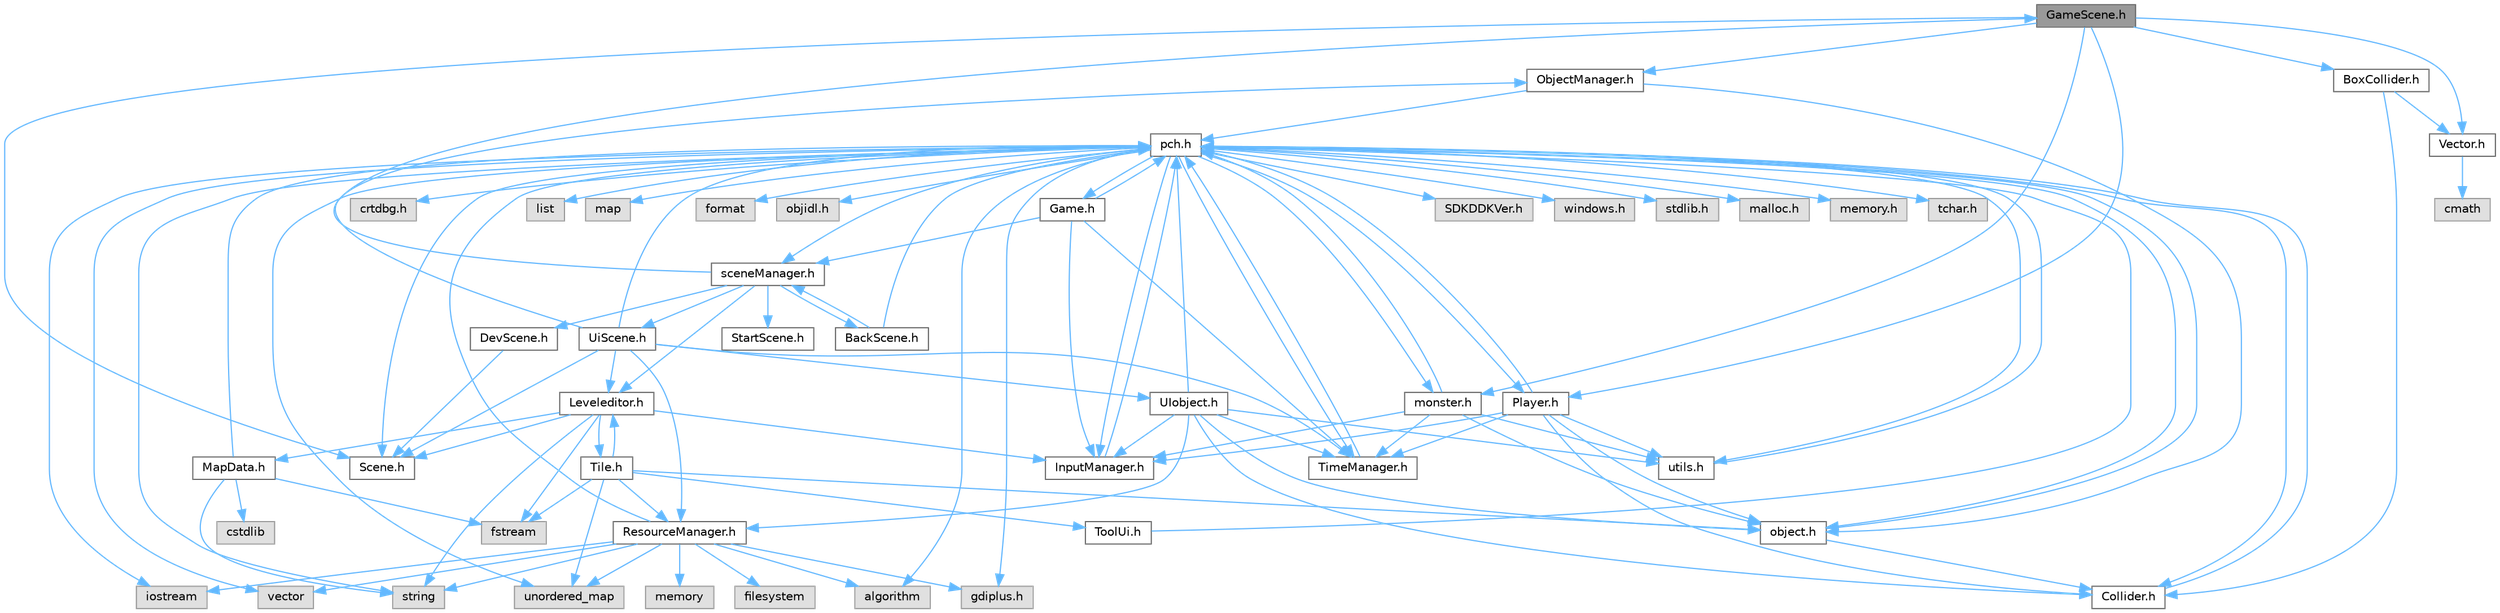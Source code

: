 digraph "GameScene.h"
{
 // LATEX_PDF_SIZE
  bgcolor="transparent";
  edge [fontname=Helvetica,fontsize=10,labelfontname=Helvetica,labelfontsize=10];
  node [fontname=Helvetica,fontsize=10,shape=box,height=0.2,width=0.4];
  Node1 [id="Node000001",label="GameScene.h",height=0.2,width=0.4,color="gray40", fillcolor="grey60", style="filled", fontcolor="black",tooltip=" "];
  Node1 -> Node2 [id="edge1_Node000001_Node000002",color="steelblue1",style="solid",tooltip=" "];
  Node2 [id="Node000002",label="Scene.h",height=0.2,width=0.4,color="grey40", fillcolor="white", style="filled",URL="$_scene_8h.html",tooltip=" "];
  Node1 -> Node3 [id="edge2_Node000001_Node000003",color="steelblue1",style="solid",tooltip=" "];
  Node3 [id="Node000003",label="Vector.h",height=0.2,width=0.4,color="grey40", fillcolor="white", style="filled",URL="$_vector_8h.html",tooltip=" "];
  Node3 -> Node4 [id="edge3_Node000003_Node000004",color="steelblue1",style="solid",tooltip=" "];
  Node4 [id="Node000004",label="cmath",height=0.2,width=0.4,color="grey60", fillcolor="#E0E0E0", style="filled",tooltip=" "];
  Node1 -> Node5 [id="edge4_Node000001_Node000005",color="steelblue1",style="solid",tooltip=" "];
  Node5 [id="Node000005",label="ObjectManager.h",height=0.2,width=0.4,color="grey40", fillcolor="white", style="filled",URL="$_object_manager_8h.html",tooltip=" "];
  Node5 -> Node6 [id="edge5_Node000005_Node000006",color="steelblue1",style="solid",tooltip=" "];
  Node6 [id="Node000006",label="pch.h",height=0.2,width=0.4,color="grey40", fillcolor="white", style="filled",URL="$pch_8h.html",tooltip=" "];
  Node6 -> Node7 [id="edge6_Node000006_Node000007",color="steelblue1",style="solid",tooltip=" "];
  Node7 [id="Node000007",label="SDKDDKVer.h",height=0.2,width=0.4,color="grey60", fillcolor="#E0E0E0", style="filled",tooltip=" "];
  Node6 -> Node8 [id="edge7_Node000006_Node000008",color="steelblue1",style="solid",tooltip=" "];
  Node8 [id="Node000008",label="windows.h",height=0.2,width=0.4,color="grey60", fillcolor="#E0E0E0", style="filled",tooltip=" "];
  Node6 -> Node9 [id="edge8_Node000006_Node000009",color="steelblue1",style="solid",tooltip=" "];
  Node9 [id="Node000009",label="stdlib.h",height=0.2,width=0.4,color="grey60", fillcolor="#E0E0E0", style="filled",tooltip=" "];
  Node6 -> Node10 [id="edge9_Node000006_Node000010",color="steelblue1",style="solid",tooltip=" "];
  Node10 [id="Node000010",label="malloc.h",height=0.2,width=0.4,color="grey60", fillcolor="#E0E0E0", style="filled",tooltip=" "];
  Node6 -> Node11 [id="edge10_Node000006_Node000011",color="steelblue1",style="solid",tooltip=" "];
  Node11 [id="Node000011",label="memory.h",height=0.2,width=0.4,color="grey60", fillcolor="#E0E0E0", style="filled",tooltip=" "];
  Node6 -> Node12 [id="edge11_Node000006_Node000012",color="steelblue1",style="solid",tooltip=" "];
  Node12 [id="Node000012",label="tchar.h",height=0.2,width=0.4,color="grey60", fillcolor="#E0E0E0", style="filled",tooltip=" "];
  Node6 -> Node13 [id="edge12_Node000006_Node000013",color="steelblue1",style="solid",tooltip=" "];
  Node13 [id="Node000013",label="crtdbg.h",height=0.2,width=0.4,color="grey60", fillcolor="#E0E0E0", style="filled",tooltip=" "];
  Node6 -> Node14 [id="edge13_Node000006_Node000014",color="steelblue1",style="solid",tooltip=" "];
  Node14 [id="Node000014",label="iostream",height=0.2,width=0.4,color="grey60", fillcolor="#E0E0E0", style="filled",tooltip=" "];
  Node6 -> Node15 [id="edge14_Node000006_Node000015",color="steelblue1",style="solid",tooltip=" "];
  Node15 [id="Node000015",label="vector",height=0.2,width=0.4,color="grey60", fillcolor="#E0E0E0", style="filled",tooltip=" "];
  Node6 -> Node16 [id="edge15_Node000006_Node000016",color="steelblue1",style="solid",tooltip=" "];
  Node16 [id="Node000016",label="string",height=0.2,width=0.4,color="grey60", fillcolor="#E0E0E0", style="filled",tooltip=" "];
  Node6 -> Node17 [id="edge16_Node000006_Node000017",color="steelblue1",style="solid",tooltip=" "];
  Node17 [id="Node000017",label="list",height=0.2,width=0.4,color="grey60", fillcolor="#E0E0E0", style="filled",tooltip=" "];
  Node6 -> Node18 [id="edge17_Node000006_Node000018",color="steelblue1",style="solid",tooltip=" "];
  Node18 [id="Node000018",label="map",height=0.2,width=0.4,color="grey60", fillcolor="#E0E0E0", style="filled",tooltip=" "];
  Node6 -> Node19 [id="edge18_Node000006_Node000019",color="steelblue1",style="solid",tooltip=" "];
  Node19 [id="Node000019",label="unordered_map",height=0.2,width=0.4,color="grey60", fillcolor="#E0E0E0", style="filled",tooltip=" "];
  Node6 -> Node20 [id="edge19_Node000006_Node000020",color="steelblue1",style="solid",tooltip=" "];
  Node20 [id="Node000020",label="algorithm",height=0.2,width=0.4,color="grey60", fillcolor="#E0E0E0", style="filled",tooltip=" "];
  Node6 -> Node21 [id="edge20_Node000006_Node000021",color="steelblue1",style="solid",tooltip=" "];
  Node21 [id="Node000021",label="format",height=0.2,width=0.4,color="grey60", fillcolor="#E0E0E0", style="filled",tooltip=" "];
  Node6 -> Node22 [id="edge21_Node000006_Node000022",color="steelblue1",style="solid",tooltip=" "];
  Node22 [id="Node000022",label="objidl.h",height=0.2,width=0.4,color="grey60", fillcolor="#E0E0E0", style="filled",tooltip=" "];
  Node6 -> Node23 [id="edge22_Node000006_Node000023",color="steelblue1",style="solid",tooltip=" "];
  Node23 [id="Node000023",label="gdiplus.h",height=0.2,width=0.4,color="grey60", fillcolor="#E0E0E0", style="filled",tooltip=" "];
  Node6 -> Node24 [id="edge23_Node000006_Node000024",color="steelblue1",style="solid",tooltip=" "];
  Node24 [id="Node000024",label="sceneManager.h",height=0.2,width=0.4,color="grey40", fillcolor="white", style="filled",URL="$scene_manager_8h.html",tooltip=" "];
  Node24 -> Node25 [id="edge24_Node000024_Node000025",color="steelblue1",style="solid",tooltip=" "];
  Node25 [id="Node000025",label="DevScene.h",height=0.2,width=0.4,color="grey40", fillcolor="white", style="filled",URL="$_dev_scene_8h.html",tooltip=" "];
  Node25 -> Node2 [id="edge25_Node000025_Node000002",color="steelblue1",style="solid",tooltip=" "];
  Node24 -> Node1 [id="edge26_Node000024_Node000001",color="steelblue1",style="solid",tooltip=" "];
  Node24 -> Node26 [id="edge27_Node000024_Node000026",color="steelblue1",style="solid",tooltip=" "];
  Node26 [id="Node000026",label="Leveleditor.h",height=0.2,width=0.4,color="grey40", fillcolor="white", style="filled",URL="$_leveleditor_8h.html",tooltip=" "];
  Node26 -> Node2 [id="edge28_Node000026_Node000002",color="steelblue1",style="solid",tooltip=" "];
  Node26 -> Node27 [id="edge29_Node000026_Node000027",color="steelblue1",style="solid",tooltip=" "];
  Node27 [id="Node000027",label="InputManager.h",height=0.2,width=0.4,color="grey40", fillcolor="white", style="filled",URL="$_input_manager_8h.html",tooltip=" "];
  Node27 -> Node6 [id="edge30_Node000027_Node000006",color="steelblue1",style="solid",tooltip=" "];
  Node26 -> Node28 [id="edge31_Node000026_Node000028",color="steelblue1",style="solid",tooltip=" "];
  Node28 [id="Node000028",label="MapData.h",height=0.2,width=0.4,color="grey40", fillcolor="white", style="filled",URL="$_map_data_8h.html",tooltip=" "];
  Node28 -> Node6 [id="edge32_Node000028_Node000006",color="steelblue1",style="solid",tooltip=" "];
  Node28 -> Node16 [id="edge33_Node000028_Node000016",color="steelblue1",style="solid",tooltip=" "];
  Node28 -> Node29 [id="edge34_Node000028_Node000029",color="steelblue1",style="solid",tooltip=" "];
  Node29 [id="Node000029",label="fstream",height=0.2,width=0.4,color="grey60", fillcolor="#E0E0E0", style="filled",tooltip=" "];
  Node28 -> Node30 [id="edge35_Node000028_Node000030",color="steelblue1",style="solid",tooltip=" "];
  Node30 [id="Node000030",label="cstdlib",height=0.2,width=0.4,color="grey60", fillcolor="#E0E0E0", style="filled",tooltip=" "];
  Node26 -> Node31 [id="edge36_Node000026_Node000031",color="steelblue1",style="solid",tooltip=" "];
  Node31 [id="Node000031",label="Tile.h",height=0.2,width=0.4,color="grey40", fillcolor="white", style="filled",URL="$_tile_8h.html",tooltip=" "];
  Node31 -> Node32 [id="edge37_Node000031_Node000032",color="steelblue1",style="solid",tooltip=" "];
  Node32 [id="Node000032",label="object.h",height=0.2,width=0.4,color="grey40", fillcolor="white", style="filled",URL="$object_8h.html",tooltip=" "];
  Node32 -> Node6 [id="edge38_Node000032_Node000006",color="steelblue1",style="solid",tooltip=" "];
  Node32 -> Node33 [id="edge39_Node000032_Node000033",color="steelblue1",style="solid",tooltip=" "];
  Node33 [id="Node000033",label="Collider.h",height=0.2,width=0.4,color="grey40", fillcolor="white", style="filled",URL="$_collider_8h.html",tooltip=" "];
  Node33 -> Node6 [id="edge40_Node000033_Node000006",color="steelblue1",style="solid",tooltip=" "];
  Node31 -> Node26 [id="edge41_Node000031_Node000026",color="steelblue1",style="solid",tooltip=" "];
  Node31 -> Node29 [id="edge42_Node000031_Node000029",color="steelblue1",style="solid",tooltip=" "];
  Node31 -> Node34 [id="edge43_Node000031_Node000034",color="steelblue1",style="solid",tooltip=" "];
  Node34 [id="Node000034",label="ResourceManager.h",height=0.2,width=0.4,color="grey40", fillcolor="white", style="filled",URL="$_resource_manager_8h.html",tooltip=" "];
  Node34 -> Node6 [id="edge44_Node000034_Node000006",color="steelblue1",style="solid",tooltip=" "];
  Node34 -> Node35 [id="edge45_Node000034_Node000035",color="steelblue1",style="solid",tooltip=" "];
  Node35 [id="Node000035",label="filesystem",height=0.2,width=0.4,color="grey60", fillcolor="#E0E0E0", style="filled",tooltip=" "];
  Node34 -> Node23 [id="edge46_Node000034_Node000023",color="steelblue1",style="solid",tooltip=" "];
  Node34 -> Node19 [id="edge47_Node000034_Node000019",color="steelblue1",style="solid",tooltip=" "];
  Node34 -> Node15 [id="edge48_Node000034_Node000015",color="steelblue1",style="solid",tooltip=" "];
  Node34 -> Node16 [id="edge49_Node000034_Node000016",color="steelblue1",style="solid",tooltip=" "];
  Node34 -> Node14 [id="edge50_Node000034_Node000014",color="steelblue1",style="solid",tooltip=" "];
  Node34 -> Node20 [id="edge51_Node000034_Node000020",color="steelblue1",style="solid",tooltip=" "];
  Node34 -> Node36 [id="edge52_Node000034_Node000036",color="steelblue1",style="solid",tooltip=" "];
  Node36 [id="Node000036",label="memory",height=0.2,width=0.4,color="grey60", fillcolor="#E0E0E0", style="filled",tooltip=" "];
  Node31 -> Node37 [id="edge53_Node000031_Node000037",color="steelblue1",style="solid",tooltip=" "];
  Node37 [id="Node000037",label="ToolUi.h",height=0.2,width=0.4,color="grey40", fillcolor="white", style="filled",URL="$_tool_ui_8h.html",tooltip=" "];
  Node37 -> Node6 [id="edge54_Node000037_Node000006",color="steelblue1",style="solid",tooltip=" "];
  Node31 -> Node19 [id="edge55_Node000031_Node000019",color="steelblue1",style="solid",tooltip=" "];
  Node26 -> Node16 [id="edge56_Node000026_Node000016",color="steelblue1",style="solid",tooltip=" "];
  Node26 -> Node29 [id="edge57_Node000026_Node000029",color="steelblue1",style="solid",tooltip=" "];
  Node24 -> Node38 [id="edge58_Node000024_Node000038",color="steelblue1",style="solid",tooltip=" "];
  Node38 [id="Node000038",label="StartScene.h",height=0.2,width=0.4,color="grey40", fillcolor="white", style="filled",URL="$_start_scene_8h.html",tooltip=" "];
  Node24 -> Node39 [id="edge59_Node000024_Node000039",color="steelblue1",style="solid",tooltip=" "];
  Node39 [id="Node000039",label="UiScene.h",height=0.2,width=0.4,color="grey40", fillcolor="white", style="filled",URL="$_ui_scene_8h.html",tooltip=" "];
  Node39 -> Node6 [id="edge60_Node000039_Node000006",color="steelblue1",style="solid",tooltip=" "];
  Node39 -> Node40 [id="edge61_Node000039_Node000040",color="steelblue1",style="solid",tooltip=" "];
  Node40 [id="Node000040",label="TimeManager.h",height=0.2,width=0.4,color="grey40", fillcolor="white", style="filled",URL="$_time_manager_8h.html",tooltip=" "];
  Node40 -> Node6 [id="edge62_Node000040_Node000006",color="steelblue1",style="solid",tooltip=" "];
  Node39 -> Node26 [id="edge63_Node000039_Node000026",color="steelblue1",style="solid",tooltip=" "];
  Node39 -> Node34 [id="edge64_Node000039_Node000034",color="steelblue1",style="solid",tooltip=" "];
  Node39 -> Node5 [id="edge65_Node000039_Node000005",color="steelblue1",style="solid",tooltip=" "];
  Node39 -> Node41 [id="edge66_Node000039_Node000041",color="steelblue1",style="solid",tooltip=" "];
  Node41 [id="Node000041",label="UIobject.h",height=0.2,width=0.4,color="grey40", fillcolor="white", style="filled",URL="$_u_iobject_8h.html",tooltip=" "];
  Node41 -> Node32 [id="edge67_Node000041_Node000032",color="steelblue1",style="solid",tooltip=" "];
  Node41 -> Node27 [id="edge68_Node000041_Node000027",color="steelblue1",style="solid",tooltip=" "];
  Node41 -> Node40 [id="edge69_Node000041_Node000040",color="steelblue1",style="solid",tooltip=" "];
  Node41 -> Node42 [id="edge70_Node000041_Node000042",color="steelblue1",style="solid",tooltip=" "];
  Node42 [id="Node000042",label="utils.h",height=0.2,width=0.4,color="grey40", fillcolor="white", style="filled",URL="$utils_8h.html",tooltip=" "];
  Node42 -> Node6 [id="edge71_Node000042_Node000006",color="steelblue1",style="solid",tooltip=" "];
  Node41 -> Node33 [id="edge72_Node000041_Node000033",color="steelblue1",style="solid",tooltip=" "];
  Node41 -> Node6 [id="edge73_Node000041_Node000006",color="steelblue1",style="solid",tooltip=" "];
  Node41 -> Node34 [id="edge74_Node000041_Node000034",color="steelblue1",style="solid",tooltip=" "];
  Node39 -> Node2 [id="edge75_Node000039_Node000002",color="steelblue1",style="solid",tooltip=" "];
  Node24 -> Node43 [id="edge76_Node000024_Node000043",color="steelblue1",style="solid",tooltip=" "];
  Node43 [id="Node000043",label="BackScene.h",height=0.2,width=0.4,color="grey40", fillcolor="white", style="filled",URL="$_back_scene_8h.html",tooltip=" "];
  Node43 -> Node6 [id="edge77_Node000043_Node000006",color="steelblue1",style="solid",tooltip=" "];
  Node43 -> Node24 [id="edge78_Node000043_Node000024",color="steelblue1",style="solid",tooltip=" "];
  Node6 -> Node27 [id="edge79_Node000006_Node000027",color="steelblue1",style="solid",tooltip=" "];
  Node6 -> Node40 [id="edge80_Node000006_Node000040",color="steelblue1",style="solid",tooltip=" "];
  Node6 -> Node2 [id="edge81_Node000006_Node000002",color="steelblue1",style="solid",tooltip=" "];
  Node6 -> Node42 [id="edge82_Node000006_Node000042",color="steelblue1",style="solid",tooltip=" "];
  Node6 -> Node32 [id="edge83_Node000006_Node000032",color="steelblue1",style="solid",tooltip=" "];
  Node6 -> Node33 [id="edge84_Node000006_Node000033",color="steelblue1",style="solid",tooltip=" "];
  Node6 -> Node44 [id="edge85_Node000006_Node000044",color="steelblue1",style="solid",tooltip=" "];
  Node44 [id="Node000044",label="Player.h",height=0.2,width=0.4,color="grey40", fillcolor="white", style="filled",URL="$_player_8h.html",tooltip=" "];
  Node44 -> Node27 [id="edge86_Node000044_Node000027",color="steelblue1",style="solid",tooltip=" "];
  Node44 -> Node40 [id="edge87_Node000044_Node000040",color="steelblue1",style="solid",tooltip=" "];
  Node44 -> Node32 [id="edge88_Node000044_Node000032",color="steelblue1",style="solid",tooltip=" "];
  Node44 -> Node42 [id="edge89_Node000044_Node000042",color="steelblue1",style="solid",tooltip=" "];
  Node44 -> Node33 [id="edge90_Node000044_Node000033",color="steelblue1",style="solid",tooltip=" "];
  Node44 -> Node6 [id="edge91_Node000044_Node000006",color="steelblue1",style="solid",tooltip=" "];
  Node6 -> Node45 [id="edge92_Node000006_Node000045",color="steelblue1",style="solid",tooltip=" "];
  Node45 [id="Node000045",label="monster.h",height=0.2,width=0.4,color="grey40", fillcolor="white", style="filled",URL="$monster_8h.html",tooltip=" "];
  Node45 -> Node6 [id="edge93_Node000045_Node000006",color="steelblue1",style="solid",tooltip=" "];
  Node45 -> Node27 [id="edge94_Node000045_Node000027",color="steelblue1",style="solid",tooltip=" "];
  Node45 -> Node40 [id="edge95_Node000045_Node000040",color="steelblue1",style="solid",tooltip=" "];
  Node45 -> Node32 [id="edge96_Node000045_Node000032",color="steelblue1",style="solid",tooltip=" "];
  Node45 -> Node42 [id="edge97_Node000045_Node000042",color="steelblue1",style="solid",tooltip=" "];
  Node6 -> Node46 [id="edge98_Node000006_Node000046",color="steelblue1",style="solid",tooltip=" "];
  Node46 [id="Node000046",label="Game.h",height=0.2,width=0.4,color="grey40", fillcolor="white", style="filled",URL="$_game_8h.html",tooltip=" "];
  Node46 -> Node6 [id="edge99_Node000046_Node000006",color="steelblue1",style="solid",tooltip=" "];
  Node46 -> Node24 [id="edge100_Node000046_Node000024",color="steelblue1",style="solid",tooltip=" "];
  Node46 -> Node27 [id="edge101_Node000046_Node000027",color="steelblue1",style="solid",tooltip=" "];
  Node46 -> Node40 [id="edge102_Node000046_Node000040",color="steelblue1",style="solid",tooltip=" "];
  Node5 -> Node32 [id="edge103_Node000005_Node000032",color="steelblue1",style="solid",tooltip=" "];
  Node1 -> Node44 [id="edge104_Node000001_Node000044",color="steelblue1",style="solid",tooltip=" "];
  Node1 -> Node45 [id="edge105_Node000001_Node000045",color="steelblue1",style="solid",tooltip=" "];
  Node1 -> Node47 [id="edge106_Node000001_Node000047",color="steelblue1",style="solid",tooltip=" "];
  Node47 [id="Node000047",label="BoxCollider.h",height=0.2,width=0.4,color="grey40", fillcolor="white", style="filled",URL="$_box_collider_8h.html",tooltip=" "];
  Node47 -> Node33 [id="edge107_Node000047_Node000033",color="steelblue1",style="solid",tooltip=" "];
  Node47 -> Node3 [id="edge108_Node000047_Node000003",color="steelblue1",style="solid",tooltip=" "];
}
